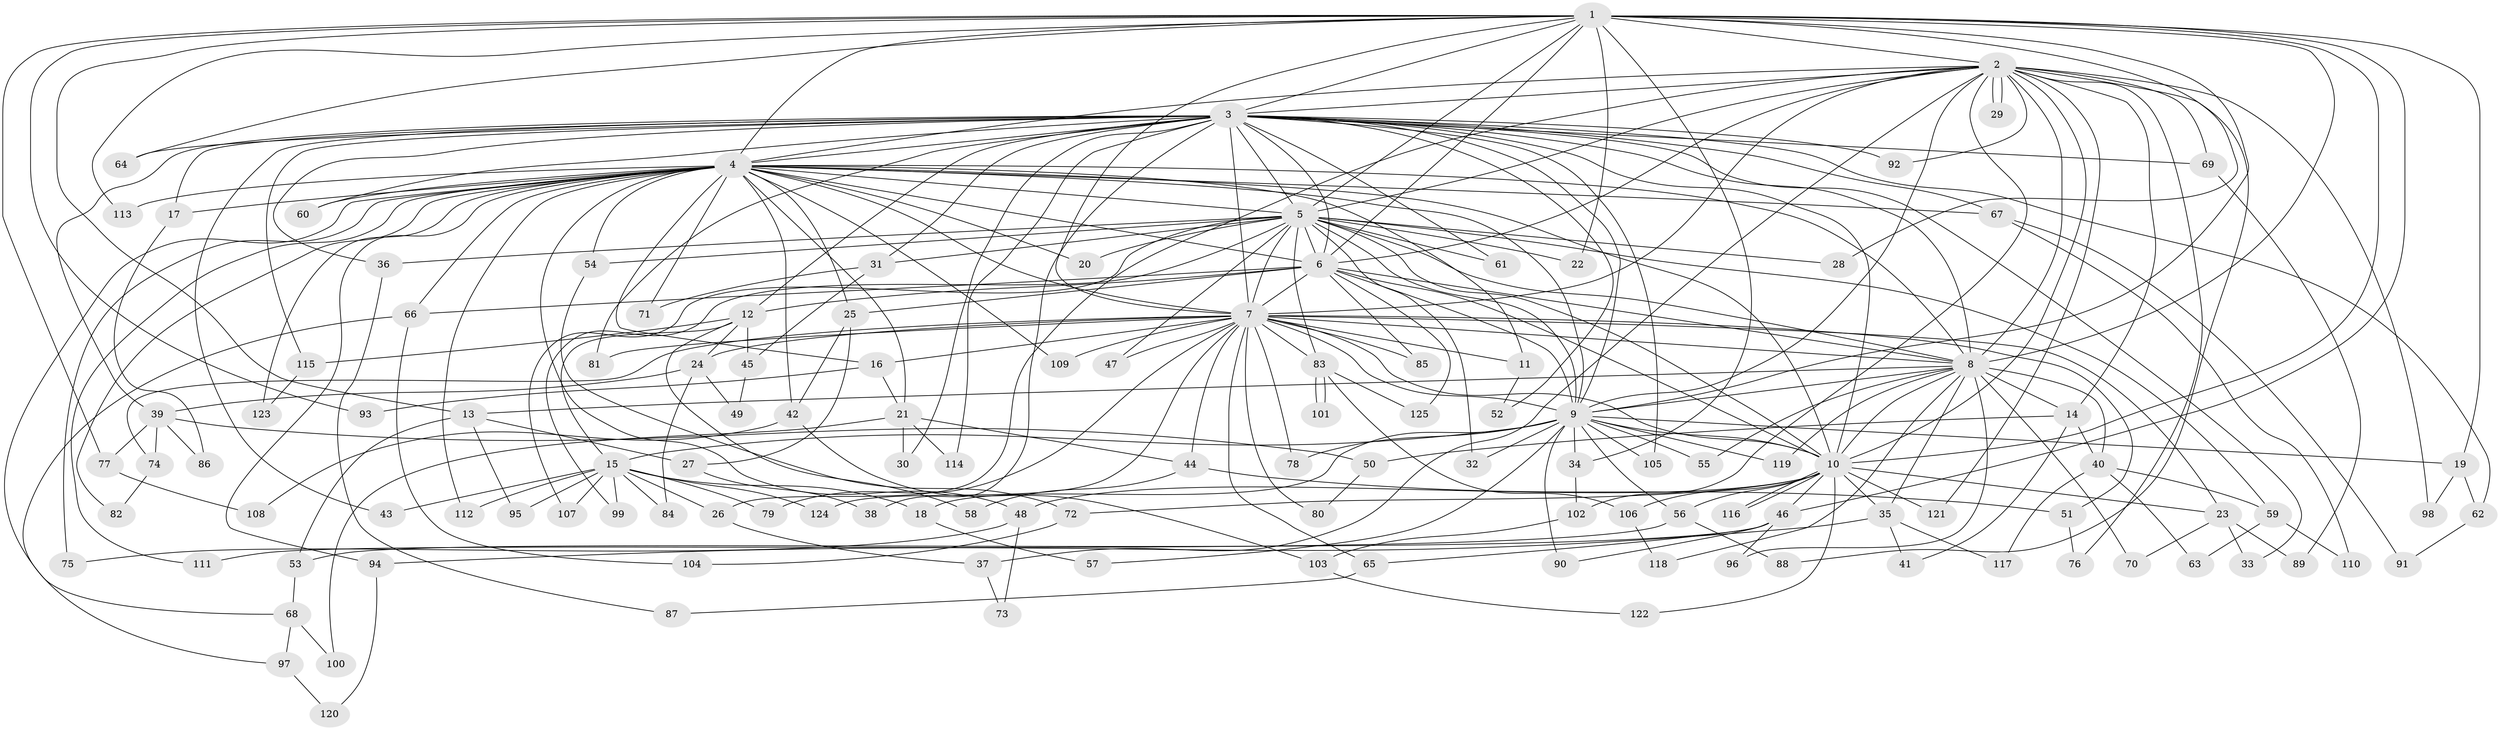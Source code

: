 // Generated by graph-tools (version 1.1) at 2025/11/02/27/25 16:11:08]
// undirected, 125 vertices, 275 edges
graph export_dot {
graph [start="1"]
  node [color=gray90,style=filled];
  1;
  2;
  3;
  4;
  5;
  6;
  7;
  8;
  9;
  10;
  11;
  12;
  13;
  14;
  15;
  16;
  17;
  18;
  19;
  20;
  21;
  22;
  23;
  24;
  25;
  26;
  27;
  28;
  29;
  30;
  31;
  32;
  33;
  34;
  35;
  36;
  37;
  38;
  39;
  40;
  41;
  42;
  43;
  44;
  45;
  46;
  47;
  48;
  49;
  50;
  51;
  52;
  53;
  54;
  55;
  56;
  57;
  58;
  59;
  60;
  61;
  62;
  63;
  64;
  65;
  66;
  67;
  68;
  69;
  70;
  71;
  72;
  73;
  74;
  75;
  76;
  77;
  78;
  79;
  80;
  81;
  82;
  83;
  84;
  85;
  86;
  87;
  88;
  89;
  90;
  91;
  92;
  93;
  94;
  95;
  96;
  97;
  98;
  99;
  100;
  101;
  102;
  103;
  104;
  105;
  106;
  107;
  108;
  109;
  110;
  111;
  112;
  113;
  114;
  115;
  116;
  117;
  118;
  119;
  120;
  121;
  122;
  123;
  124;
  125;
  1 -- 2;
  1 -- 3;
  1 -- 4;
  1 -- 5;
  1 -- 6;
  1 -- 7;
  1 -- 8;
  1 -- 9;
  1 -- 10;
  1 -- 13;
  1 -- 19;
  1 -- 22;
  1 -- 28;
  1 -- 34;
  1 -- 46;
  1 -- 64;
  1 -- 77;
  1 -- 93;
  1 -- 113;
  2 -- 3;
  2 -- 4;
  2 -- 5;
  2 -- 6;
  2 -- 7;
  2 -- 8;
  2 -- 9;
  2 -- 10;
  2 -- 14;
  2 -- 26;
  2 -- 29;
  2 -- 29;
  2 -- 37;
  2 -- 69;
  2 -- 76;
  2 -- 88;
  2 -- 92;
  2 -- 98;
  2 -- 102;
  2 -- 121;
  3 -- 4;
  3 -- 5;
  3 -- 6;
  3 -- 7;
  3 -- 8;
  3 -- 9;
  3 -- 10;
  3 -- 12;
  3 -- 17;
  3 -- 30;
  3 -- 31;
  3 -- 33;
  3 -- 36;
  3 -- 38;
  3 -- 39;
  3 -- 43;
  3 -- 52;
  3 -- 60;
  3 -- 61;
  3 -- 62;
  3 -- 64;
  3 -- 67;
  3 -- 69;
  3 -- 81;
  3 -- 92;
  3 -- 105;
  3 -- 114;
  3 -- 115;
  4 -- 5;
  4 -- 6;
  4 -- 7;
  4 -- 8;
  4 -- 9;
  4 -- 10;
  4 -- 11;
  4 -- 16;
  4 -- 17;
  4 -- 20;
  4 -- 21;
  4 -- 25;
  4 -- 42;
  4 -- 48;
  4 -- 54;
  4 -- 60;
  4 -- 66;
  4 -- 67;
  4 -- 68;
  4 -- 71;
  4 -- 75;
  4 -- 82;
  4 -- 94;
  4 -- 109;
  4 -- 111;
  4 -- 112;
  4 -- 113;
  4 -- 123;
  5 -- 6;
  5 -- 7;
  5 -- 8;
  5 -- 9;
  5 -- 10;
  5 -- 20;
  5 -- 22;
  5 -- 28;
  5 -- 31;
  5 -- 32;
  5 -- 36;
  5 -- 47;
  5 -- 54;
  5 -- 59;
  5 -- 61;
  5 -- 83;
  5 -- 99;
  5 -- 107;
  6 -- 7;
  6 -- 8;
  6 -- 9;
  6 -- 10;
  6 -- 12;
  6 -- 25;
  6 -- 66;
  6 -- 85;
  6 -- 125;
  7 -- 8;
  7 -- 9;
  7 -- 10;
  7 -- 11;
  7 -- 16;
  7 -- 23;
  7 -- 24;
  7 -- 44;
  7 -- 47;
  7 -- 51;
  7 -- 65;
  7 -- 74;
  7 -- 78;
  7 -- 79;
  7 -- 80;
  7 -- 81;
  7 -- 83;
  7 -- 85;
  7 -- 109;
  7 -- 124;
  8 -- 9;
  8 -- 10;
  8 -- 13;
  8 -- 14;
  8 -- 35;
  8 -- 40;
  8 -- 55;
  8 -- 70;
  8 -- 96;
  8 -- 118;
  8 -- 119;
  9 -- 10;
  9 -- 15;
  9 -- 18;
  9 -- 19;
  9 -- 32;
  9 -- 34;
  9 -- 55;
  9 -- 56;
  9 -- 57;
  9 -- 78;
  9 -- 90;
  9 -- 105;
  9 -- 119;
  10 -- 23;
  10 -- 35;
  10 -- 46;
  10 -- 48;
  10 -- 56;
  10 -- 72;
  10 -- 106;
  10 -- 116;
  10 -- 116;
  10 -- 121;
  10 -- 122;
  11 -- 52;
  12 -- 15;
  12 -- 24;
  12 -- 45;
  12 -- 58;
  12 -- 115;
  13 -- 27;
  13 -- 53;
  13 -- 95;
  14 -- 40;
  14 -- 41;
  14 -- 50;
  15 -- 18;
  15 -- 26;
  15 -- 43;
  15 -- 79;
  15 -- 84;
  15 -- 95;
  15 -- 99;
  15 -- 107;
  15 -- 112;
  15 -- 124;
  16 -- 21;
  16 -- 93;
  17 -- 86;
  18 -- 57;
  19 -- 62;
  19 -- 98;
  21 -- 30;
  21 -- 44;
  21 -- 100;
  21 -- 114;
  23 -- 33;
  23 -- 70;
  23 -- 89;
  24 -- 39;
  24 -- 49;
  24 -- 84;
  25 -- 27;
  25 -- 42;
  26 -- 37;
  27 -- 38;
  31 -- 45;
  31 -- 71;
  34 -- 102;
  35 -- 41;
  35 -- 94;
  35 -- 117;
  36 -- 87;
  37 -- 73;
  39 -- 50;
  39 -- 74;
  39 -- 77;
  39 -- 86;
  40 -- 59;
  40 -- 63;
  40 -- 117;
  42 -- 103;
  42 -- 108;
  44 -- 51;
  44 -- 58;
  45 -- 49;
  46 -- 53;
  46 -- 65;
  46 -- 90;
  46 -- 96;
  48 -- 73;
  48 -- 75;
  50 -- 80;
  51 -- 76;
  53 -- 68;
  54 -- 72;
  56 -- 88;
  56 -- 111;
  59 -- 63;
  59 -- 110;
  62 -- 91;
  65 -- 87;
  66 -- 97;
  66 -- 104;
  67 -- 91;
  67 -- 110;
  68 -- 97;
  68 -- 100;
  69 -- 89;
  72 -- 104;
  74 -- 82;
  77 -- 108;
  83 -- 101;
  83 -- 101;
  83 -- 106;
  83 -- 125;
  94 -- 120;
  97 -- 120;
  102 -- 103;
  103 -- 122;
  106 -- 118;
  115 -- 123;
}
